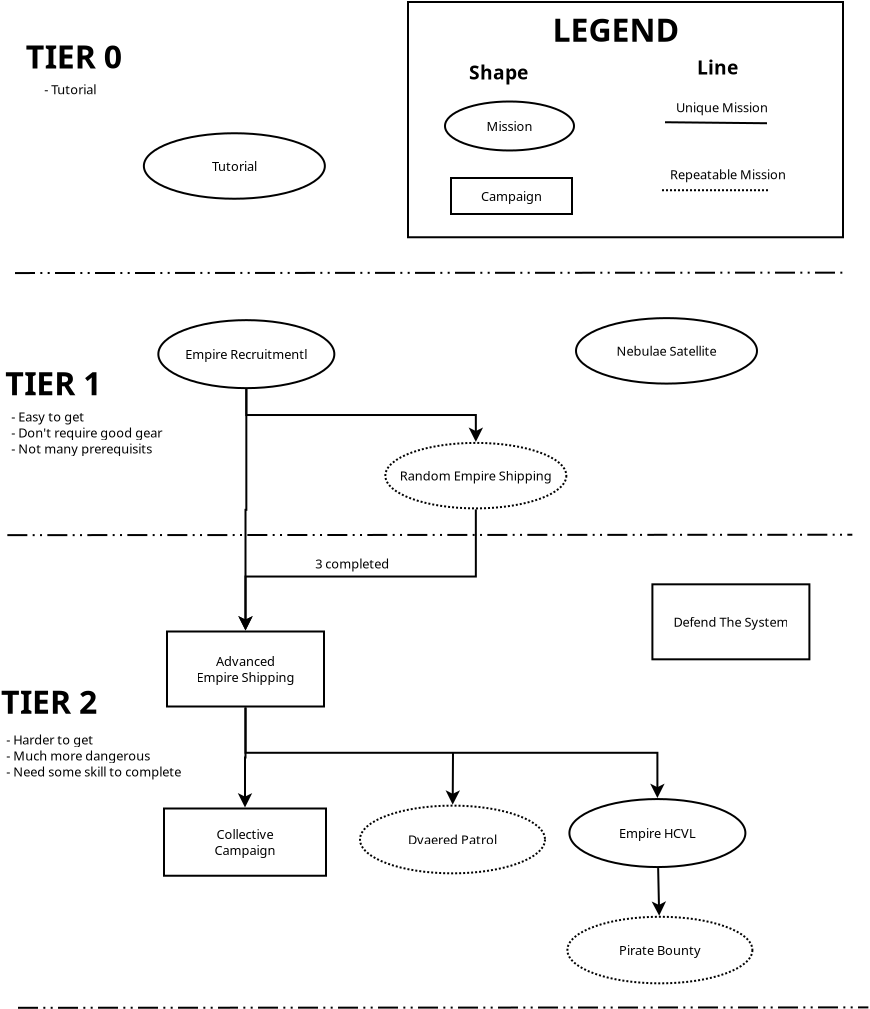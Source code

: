 <?xml version="1.0" encoding="UTF-8"?>
<dia:diagram xmlns:dia="http://www.lysator.liu.se/~alla/dia/">
  <dia:layer name="Background" visible="true">
    <dia:object type="Standard - Box" version="0" id="O0">
      <dia:attribute name="obj_pos">
        <dia:point val="2.537,24.419"/>
      </dia:attribute>
      <dia:attribute name="obj_bb">
        <dia:rectangle val="2.487,24.369;10.437,28.219"/>
      </dia:attribute>
      <dia:attribute name="elem_corner">
        <dia:point val="2.537,24.419"/>
      </dia:attribute>
      <dia:attribute name="elem_width">
        <dia:real val="7.85"/>
      </dia:attribute>
      <dia:attribute name="elem_height">
        <dia:real val="3.75"/>
      </dia:attribute>
      <dia:attribute name="show_background">
        <dia:boolean val="true"/>
      </dia:attribute>
    </dia:object>
    <dia:object type="Standard - Ellipse" version="0" id="O1">
      <dia:attribute name="obj_pos">
        <dia:point val="2.104,8.851"/>
      </dia:attribute>
      <dia:attribute name="obj_bb">
        <dia:rectangle val="2.054,8.801;10.954,12.301"/>
      </dia:attribute>
      <dia:attribute name="elem_corner">
        <dia:point val="2.104,8.851"/>
      </dia:attribute>
      <dia:attribute name="elem_width">
        <dia:real val="8.8"/>
      </dia:attribute>
      <dia:attribute name="elem_height">
        <dia:real val="3.4"/>
      </dia:attribute>
    </dia:object>
    <dia:object type="Standard - Line" version="0" id="O2">
      <dia:attribute name="obj_pos">
        <dia:point val="-5.446,19.601"/>
      </dia:attribute>
      <dia:attribute name="obj_bb">
        <dia:rectangle val="-5.496,19.531;36.855,19.651"/>
      </dia:attribute>
      <dia:attribute name="conn_endpoints">
        <dia:point val="-5.446,19.601"/>
        <dia:point val="36.804,19.581"/>
      </dia:attribute>
      <dia:attribute name="numcp">
        <dia:int val="1"/>
      </dia:attribute>
      <dia:attribute name="line_style">
        <dia:enum val="3"/>
      </dia:attribute>
    </dia:object>
    <dia:object type="Standard - Text" version="1" id="O3">
      <dia:attribute name="obj_pos">
        <dia:point val="6.462,26.294"/>
      </dia:attribute>
      <dia:attribute name="obj_bb">
        <dia:rectangle val="4.071,25.424;8.854,27.164"/>
      </dia:attribute>
      <dia:attribute name="text">
        <dia:composite type="text">
          <dia:attribute name="string">
            <dia:string>#Advanced
Empire Shipping#</dia:string>
          </dia:attribute>
          <dia:attribute name="font">
            <dia:font family="sans" style="0" name="Helvetica"/>
          </dia:attribute>
          <dia:attribute name="height">
            <dia:real val="0.8"/>
          </dia:attribute>
          <dia:attribute name="pos">
            <dia:point val="6.462,25.966"/>
          </dia:attribute>
          <dia:attribute name="color">
            <dia:color val="#000000"/>
          </dia:attribute>
          <dia:attribute name="alignment">
            <dia:enum val="1"/>
          </dia:attribute>
        </dia:composite>
      </dia:attribute>
      <dia:attribute name="valign">
        <dia:enum val="2"/>
      </dia:attribute>
      <dia:connections>
        <dia:connection handle="0" to="O0" connection="8"/>
      </dia:connections>
    </dia:object>
    <dia:object type="Standard - Ellipse" version="0" id="O4">
      <dia:attribute name="obj_pos">
        <dia:point val="13.454,14.989"/>
      </dia:attribute>
      <dia:attribute name="obj_bb">
        <dia:rectangle val="13.405,14.939;22.555,18.314"/>
      </dia:attribute>
      <dia:attribute name="elem_corner">
        <dia:point val="13.454,14.989"/>
      </dia:attribute>
      <dia:attribute name="elem_width">
        <dia:real val="9.05"/>
      </dia:attribute>
      <dia:attribute name="elem_height">
        <dia:real val="3.275"/>
      </dia:attribute>
      <dia:attribute name="line_style">
        <dia:enum val="4"/>
      </dia:attribute>
    </dia:object>
    <dia:object type="Standard - Text" version="1" id="O5">
      <dia:attribute name="obj_pos">
        <dia:point val="17.98,16.626"/>
      </dia:attribute>
      <dia:attribute name="obj_bb">
        <dia:rectangle val="14.288,16.156;21.671,17.096"/>
      </dia:attribute>
      <dia:attribute name="text">
        <dia:composite type="text">
          <dia:attribute name="string">
            <dia:string>#Random Empire Shipping#</dia:string>
          </dia:attribute>
          <dia:attribute name="font">
            <dia:font family="sans" style="0" name="Helvetica"/>
          </dia:attribute>
          <dia:attribute name="height">
            <dia:real val="0.8"/>
          </dia:attribute>
          <dia:attribute name="pos">
            <dia:point val="17.98,16.699"/>
          </dia:attribute>
          <dia:attribute name="color">
            <dia:color val="#000000"/>
          </dia:attribute>
          <dia:attribute name="alignment">
            <dia:enum val="1"/>
          </dia:attribute>
        </dia:composite>
      </dia:attribute>
      <dia:attribute name="valign">
        <dia:enum val="2"/>
      </dia:attribute>
      <dia:connections>
        <dia:connection handle="0" to="O4" connection="8"/>
      </dia:connections>
    </dia:object>
    <dia:object type="Standard - ZigZagLine" version="1" id="O6">
      <dia:attribute name="obj_pos">
        <dia:point val="6.504,12.251"/>
      </dia:attribute>
      <dia:attribute name="obj_bb">
        <dia:rectangle val="6.454,12.201;18.48,14.988"/>
      </dia:attribute>
      <dia:attribute name="orth_points">
        <dia:point val="6.504,12.251"/>
        <dia:point val="6.504,13.595"/>
        <dia:point val="17.98,13.595"/>
        <dia:point val="17.98,14.938"/>
      </dia:attribute>
      <dia:attribute name="orth_orient">
        <dia:enum val="1"/>
        <dia:enum val="0"/>
        <dia:enum val="1"/>
      </dia:attribute>
      <dia:attribute name="autorouting">
        <dia:boolean val="true"/>
      </dia:attribute>
      <dia:attribute name="end_arrow">
        <dia:enum val="22"/>
      </dia:attribute>
      <dia:attribute name="end_arrow_length">
        <dia:real val="0.5"/>
      </dia:attribute>
      <dia:attribute name="end_arrow_width">
        <dia:real val="0.5"/>
      </dia:attribute>
      <dia:connections>
        <dia:connection handle="0" to="O1" connection="6"/>
        <dia:connection handle="1" to="O4" connection="8"/>
      </dia:connections>
    </dia:object>
    <dia:object type="Standard - ZigZagLine" version="1" id="O7">
      <dia:attribute name="obj_pos">
        <dia:point val="17.98,18.313"/>
      </dia:attribute>
      <dia:attribute name="obj_bb">
        <dia:rectangle val="5.962,18.263;18.029,24.419"/>
      </dia:attribute>
      <dia:attribute name="orth_points">
        <dia:point val="17.98,18.313"/>
        <dia:point val="17.98,21.669"/>
        <dia:point val="6.462,21.669"/>
        <dia:point val="6.462,24.369"/>
      </dia:attribute>
      <dia:attribute name="orth_orient">
        <dia:enum val="1"/>
        <dia:enum val="0"/>
        <dia:enum val="1"/>
      </dia:attribute>
      <dia:attribute name="autorouting">
        <dia:boolean val="false"/>
      </dia:attribute>
      <dia:attribute name="end_arrow">
        <dia:enum val="22"/>
      </dia:attribute>
      <dia:attribute name="end_arrow_length">
        <dia:real val="0.5"/>
      </dia:attribute>
      <dia:attribute name="end_arrow_width">
        <dia:real val="0.5"/>
      </dia:attribute>
      <dia:connections>
        <dia:connection handle="0" to="O4" connection="8"/>
        <dia:connection handle="1" to="O0" connection="8"/>
      </dia:connections>
    </dia:object>
    <dia:object type="Standard - Text" version="1" id="O8">
      <dia:attribute name="obj_pos">
        <dia:point val="9.954,21.264"/>
      </dia:attribute>
      <dia:attribute name="obj_bb">
        <dia:rectangle val="9.954,20.721;13.6,21.661"/>
      </dia:attribute>
      <dia:attribute name="text">
        <dia:composite type="text">
          <dia:attribute name="string">
            <dia:string>#3 completed#</dia:string>
          </dia:attribute>
          <dia:attribute name="font">
            <dia:font family="sans" style="0" name="Helvetica"/>
          </dia:attribute>
          <dia:attribute name="height">
            <dia:real val="0.8"/>
          </dia:attribute>
          <dia:attribute name="pos">
            <dia:point val="9.954,21.264"/>
          </dia:attribute>
          <dia:attribute name="color">
            <dia:color val="#000000"/>
          </dia:attribute>
          <dia:attribute name="alignment">
            <dia:enum val="0"/>
          </dia:attribute>
        </dia:composite>
      </dia:attribute>
      <dia:attribute name="valign">
        <dia:enum val="3"/>
      </dia:attribute>
    </dia:object>
    <dia:object type="Standard - Text" version="1" id="O9">
      <dia:attribute name="obj_pos">
        <dia:point val="-5.546,12.601"/>
      </dia:attribute>
      <dia:attribute name="obj_bb">
        <dia:rectangle val="-5.546,11.246;-0.368,13.591"/>
      </dia:attribute>
      <dia:attribute name="text">
        <dia:composite type="text">
          <dia:attribute name="string">
            <dia:string>#TIER 1#</dia:string>
          </dia:attribute>
          <dia:attribute name="font">
            <dia:font family="sans" style="80" name="Helvetica-Bold"/>
          </dia:attribute>
          <dia:attribute name="height">
            <dia:real val="2"/>
          </dia:attribute>
          <dia:attribute name="pos">
            <dia:point val="-5.546,12.601"/>
          </dia:attribute>
          <dia:attribute name="color">
            <dia:color val="#000000"/>
          </dia:attribute>
          <dia:attribute name="alignment">
            <dia:enum val="0"/>
          </dia:attribute>
        </dia:composite>
      </dia:attribute>
      <dia:attribute name="valign">
        <dia:enum val="3"/>
      </dia:attribute>
    </dia:object>
    <dia:object type="Standard - Text" version="1" id="O10">
      <dia:attribute name="obj_pos">
        <dia:point val="6.504,10.551"/>
      </dia:attribute>
      <dia:attribute name="obj_bb">
        <dia:rectangle val="3.514,10.081;9.494,11.021"/>
      </dia:attribute>
      <dia:attribute name="text">
        <dia:composite type="text">
          <dia:attribute name="string">
            <dia:string>#Empire Recruitmentl#</dia:string>
          </dia:attribute>
          <dia:attribute name="font">
            <dia:font family="sans" style="0" name="Helvetica"/>
          </dia:attribute>
          <dia:attribute name="height">
            <dia:real val="0.8"/>
          </dia:attribute>
          <dia:attribute name="pos">
            <dia:point val="6.504,10.624"/>
          </dia:attribute>
          <dia:attribute name="color">
            <dia:color val="#000000"/>
          </dia:attribute>
          <dia:attribute name="alignment">
            <dia:enum val="1"/>
          </dia:attribute>
        </dia:composite>
      </dia:attribute>
      <dia:attribute name="valign">
        <dia:enum val="2"/>
      </dia:attribute>
      <dia:connections>
        <dia:connection handle="0" to="O1" connection="8"/>
      </dia:connections>
    </dia:object>
    <dia:object type="Standard - Box" version="0" id="O11">
      <dia:attribute name="obj_pos">
        <dia:point val="2.387,33.269"/>
      </dia:attribute>
      <dia:attribute name="obj_bb">
        <dia:rectangle val="2.337,33.219;10.537,36.681"/>
      </dia:attribute>
      <dia:attribute name="elem_corner">
        <dia:point val="2.387,33.269"/>
      </dia:attribute>
      <dia:attribute name="elem_width">
        <dia:real val="8.1"/>
      </dia:attribute>
      <dia:attribute name="elem_height">
        <dia:real val="3.362"/>
      </dia:attribute>
      <dia:attribute name="show_background">
        <dia:boolean val="true"/>
      </dia:attribute>
    </dia:object>
    <dia:object type="Standard - Ellipse" version="0" id="O12">
      <dia:attribute name="obj_pos">
        <dia:point val="12.187,33.125"/>
      </dia:attribute>
      <dia:attribute name="obj_bb">
        <dia:rectangle val="12.137,33.075;21.487,36.562"/>
      </dia:attribute>
      <dia:attribute name="elem_corner">
        <dia:point val="12.187,33.125"/>
      </dia:attribute>
      <dia:attribute name="elem_width">
        <dia:real val="9.25"/>
      </dia:attribute>
      <dia:attribute name="elem_height">
        <dia:real val="3.387"/>
      </dia:attribute>
      <dia:attribute name="line_style">
        <dia:enum val="4"/>
      </dia:attribute>
    </dia:object>
    <dia:object type="Standard - Text" version="1" id="O13">
      <dia:attribute name="obj_pos">
        <dia:point val="16.812,34.819"/>
      </dia:attribute>
      <dia:attribute name="obj_bb">
        <dia:rectangle val="14.659,34.349;18.966,35.289"/>
      </dia:attribute>
      <dia:attribute name="text">
        <dia:composite type="text">
          <dia:attribute name="string">
            <dia:string>#Dvaered Patrol#</dia:string>
          </dia:attribute>
          <dia:attribute name="font">
            <dia:font family="sans" style="0" name="Helvetica"/>
          </dia:attribute>
          <dia:attribute name="height">
            <dia:real val="0.8"/>
          </dia:attribute>
          <dia:attribute name="pos">
            <dia:point val="16.812,34.891"/>
          </dia:attribute>
          <dia:attribute name="color">
            <dia:color val="#000000"/>
          </dia:attribute>
          <dia:attribute name="alignment">
            <dia:enum val="1"/>
          </dia:attribute>
        </dia:composite>
      </dia:attribute>
      <dia:attribute name="valign">
        <dia:enum val="2"/>
      </dia:attribute>
      <dia:connections>
        <dia:connection handle="0" to="O12" connection="8"/>
      </dia:connections>
    </dia:object>
    <dia:object type="Standard - ZigZagLine" version="1" id="O14">
      <dia:attribute name="obj_pos">
        <dia:point val="6.462,28.219"/>
      </dia:attribute>
      <dia:attribute name="obj_bb">
        <dia:rectangle val="6.412,28.169;27.557,32.797"/>
      </dia:attribute>
      <dia:attribute name="orth_points">
        <dia:point val="6.462,28.219"/>
        <dia:point val="6.462,30.483"/>
        <dia:point val="27.057,30.483"/>
        <dia:point val="27.057,32.747"/>
      </dia:attribute>
      <dia:attribute name="orth_orient">
        <dia:enum val="1"/>
        <dia:enum val="0"/>
        <dia:enum val="1"/>
      </dia:attribute>
      <dia:attribute name="autorouting">
        <dia:boolean val="true"/>
      </dia:attribute>
      <dia:attribute name="end_arrow">
        <dia:enum val="22"/>
      </dia:attribute>
      <dia:attribute name="end_arrow_length">
        <dia:real val="0.5"/>
      </dia:attribute>
      <dia:attribute name="end_arrow_width">
        <dia:real val="0.5"/>
      </dia:attribute>
      <dia:connections>
        <dia:connection handle="0" to="O0" connection="8"/>
        <dia:connection handle="1" to="O43" connection="8"/>
      </dia:connections>
    </dia:object>
    <dia:object type="Standard - ZigZagLine" version="1" id="O15">
      <dia:attribute name="obj_pos">
        <dia:point val="6.462,28.219"/>
      </dia:attribute>
      <dia:attribute name="obj_bb">
        <dia:rectangle val="5.937,28.169;6.937,33.269"/>
      </dia:attribute>
      <dia:attribute name="orth_points">
        <dia:point val="6.462,28.219"/>
        <dia:point val="6.462,30.719"/>
        <dia:point val="6.437,30.719"/>
        <dia:point val="6.437,33.218"/>
      </dia:attribute>
      <dia:attribute name="orth_orient">
        <dia:enum val="1"/>
        <dia:enum val="0"/>
        <dia:enum val="1"/>
      </dia:attribute>
      <dia:attribute name="autorouting">
        <dia:boolean val="true"/>
      </dia:attribute>
      <dia:attribute name="end_arrow">
        <dia:enum val="22"/>
      </dia:attribute>
      <dia:attribute name="end_arrow_length">
        <dia:real val="0.5"/>
      </dia:attribute>
      <dia:attribute name="end_arrow_width">
        <dia:real val="0.5"/>
      </dia:attribute>
      <dia:connections>
        <dia:connection handle="0" to="O0" connection="8"/>
        <dia:connection handle="1" to="O11" connection="8"/>
      </dia:connections>
    </dia:object>
    <dia:object type="Standard - ZigZagLine" version="1" id="O16">
      <dia:attribute name="obj_pos">
        <dia:point val="6.504,12.302"/>
      </dia:attribute>
      <dia:attribute name="obj_bb">
        <dia:rectangle val="5.962,12.252;6.962,24.418"/>
      </dia:attribute>
      <dia:attribute name="orth_points">
        <dia:point val="6.504,12.302"/>
        <dia:point val="6.504,18.335"/>
        <dia:point val="6.462,18.335"/>
        <dia:point val="6.462,24.368"/>
      </dia:attribute>
      <dia:attribute name="orth_orient">
        <dia:enum val="1"/>
        <dia:enum val="0"/>
        <dia:enum val="1"/>
      </dia:attribute>
      <dia:attribute name="autorouting">
        <dia:boolean val="true"/>
      </dia:attribute>
      <dia:attribute name="end_arrow">
        <dia:enum val="22"/>
      </dia:attribute>
      <dia:attribute name="end_arrow_length">
        <dia:real val="0.5"/>
      </dia:attribute>
      <dia:attribute name="end_arrow_width">
        <dia:real val="0.5"/>
      </dia:attribute>
      <dia:connections>
        <dia:connection handle="0" to="O1" connection="8"/>
        <dia:connection handle="1" to="O0" connection="8"/>
      </dia:connections>
    </dia:object>
    <dia:object type="Standard - Text" version="1" id="O17">
      <dia:attribute name="obj_pos">
        <dia:point val="-5.763,28.531"/>
      </dia:attribute>
      <dia:attribute name="obj_bb">
        <dia:rectangle val="-5.763,27.176;-0.585,29.521"/>
      </dia:attribute>
      <dia:attribute name="text">
        <dia:composite type="text">
          <dia:attribute name="string">
            <dia:string>#TIER 2#</dia:string>
          </dia:attribute>
          <dia:attribute name="font">
            <dia:font family="sans" style="80" name="Helvetica-Bold"/>
          </dia:attribute>
          <dia:attribute name="height">
            <dia:real val="2"/>
          </dia:attribute>
          <dia:attribute name="pos">
            <dia:point val="-5.763,28.531"/>
          </dia:attribute>
          <dia:attribute name="color">
            <dia:color val="#000000"/>
          </dia:attribute>
          <dia:attribute name="alignment">
            <dia:enum val="0"/>
          </dia:attribute>
        </dia:composite>
      </dia:attribute>
      <dia:attribute name="valign">
        <dia:enum val="3"/>
      </dia:attribute>
    </dia:object>
    <dia:object type="Standard - Text" version="1" id="O18">
      <dia:attribute name="obj_pos">
        <dia:point val="6.437,34.95"/>
      </dia:attribute>
      <dia:attribute name="obj_bb">
        <dia:rectangle val="4.956,34.08;7.919,35.82"/>
      </dia:attribute>
      <dia:attribute name="text">
        <dia:composite type="text">
          <dia:attribute name="string">
            <dia:string>#Collective
Campaign#</dia:string>
          </dia:attribute>
          <dia:attribute name="font">
            <dia:font family="sans" style="0" name="Helvetica"/>
          </dia:attribute>
          <dia:attribute name="height">
            <dia:real val="0.8"/>
          </dia:attribute>
          <dia:attribute name="pos">
            <dia:point val="6.437,34.623"/>
          </dia:attribute>
          <dia:attribute name="color">
            <dia:color val="#000000"/>
          </dia:attribute>
          <dia:attribute name="alignment">
            <dia:enum val="1"/>
          </dia:attribute>
        </dia:composite>
      </dia:attribute>
      <dia:attribute name="valign">
        <dia:enum val="2"/>
      </dia:attribute>
      <dia:connections>
        <dia:connection handle="0" to="O11" connection="8"/>
      </dia:connections>
    </dia:object>
    <dia:object type="Standard - Line" version="0" id="O19">
      <dia:attribute name="obj_pos">
        <dia:point val="-4.913,43.234"/>
      </dia:attribute>
      <dia:attribute name="obj_bb">
        <dia:rectangle val="-4.963,43.164;37.654,43.284"/>
      </dia:attribute>
      <dia:attribute name="conn_endpoints">
        <dia:point val="-4.913,43.234"/>
        <dia:point val="37.605,43.214"/>
      </dia:attribute>
      <dia:attribute name="numcp">
        <dia:int val="1"/>
      </dia:attribute>
      <dia:attribute name="line_style">
        <dia:enum val="3"/>
      </dia:attribute>
    </dia:object>
    <dia:object type="Standard - Line" version="0" id="O20">
      <dia:attribute name="obj_pos">
        <dia:point val="-5.063,6.496"/>
      </dia:attribute>
      <dia:attribute name="obj_bb">
        <dia:rectangle val="-5.113,6.426;36.505,6.546"/>
      </dia:attribute>
      <dia:attribute name="conn_endpoints">
        <dia:point val="-5.063,6.496"/>
        <dia:point val="36.455,6.476"/>
      </dia:attribute>
      <dia:attribute name="numcp">
        <dia:int val="1"/>
      </dia:attribute>
      <dia:attribute name="line_style">
        <dia:enum val="3"/>
      </dia:attribute>
    </dia:object>
    <dia:object type="Standard - Ellipse" version="0" id="O21">
      <dia:attribute name="obj_pos">
        <dia:point val="22.987,8.749"/>
      </dia:attribute>
      <dia:attribute name="obj_bb">
        <dia:rectangle val="22.937,8.699;32.087,12.074"/>
      </dia:attribute>
      <dia:attribute name="elem_corner">
        <dia:point val="22.987,8.749"/>
      </dia:attribute>
      <dia:attribute name="elem_width">
        <dia:real val="9.05"/>
      </dia:attribute>
      <dia:attribute name="elem_height">
        <dia:real val="3.275"/>
      </dia:attribute>
    </dia:object>
    <dia:object type="Standard - Text" version="1" id="O22">
      <dia:attribute name="obj_pos">
        <dia:point val="27.512,10.386"/>
      </dia:attribute>
      <dia:attribute name="obj_bb">
        <dia:rectangle val="25.022,9.916;30.002,10.856"/>
      </dia:attribute>
      <dia:attribute name="text">
        <dia:composite type="text">
          <dia:attribute name="string">
            <dia:string>#Nebulae Satellite#</dia:string>
          </dia:attribute>
          <dia:attribute name="font">
            <dia:font family="sans" style="0" name="Helvetica"/>
          </dia:attribute>
          <dia:attribute name="height">
            <dia:real val="0.8"/>
          </dia:attribute>
          <dia:attribute name="pos">
            <dia:point val="27.512,10.459"/>
          </dia:attribute>
          <dia:attribute name="color">
            <dia:color val="#000000"/>
          </dia:attribute>
          <dia:attribute name="alignment">
            <dia:enum val="1"/>
          </dia:attribute>
        </dia:composite>
      </dia:attribute>
      <dia:attribute name="valign">
        <dia:enum val="2"/>
      </dia:attribute>
      <dia:connections>
        <dia:connection handle="0" to="O21" connection="8"/>
      </dia:connections>
    </dia:object>
    <dia:object type="Standard - Text" version="1" id="O23">
      <dia:attribute name="obj_pos">
        <dia:point val="-5.246,13.916"/>
      </dia:attribute>
      <dia:attribute name="obj_bb">
        <dia:rectangle val="-5.246,13.374;2.119,15.914"/>
      </dia:attribute>
      <dia:attribute name="text">
        <dia:composite type="text">
          <dia:attribute name="string">
            <dia:string>#- Easy to get
- Don't require good gear
- Not many prerequisits#</dia:string>
          </dia:attribute>
          <dia:attribute name="font">
            <dia:font family="sans" style="0" name="Helvetica"/>
          </dia:attribute>
          <dia:attribute name="height">
            <dia:real val="0.8"/>
          </dia:attribute>
          <dia:attribute name="pos">
            <dia:point val="-5.246,13.916"/>
          </dia:attribute>
          <dia:attribute name="color">
            <dia:color val="#000000"/>
          </dia:attribute>
          <dia:attribute name="alignment">
            <dia:enum val="0"/>
          </dia:attribute>
        </dia:composite>
      </dia:attribute>
      <dia:attribute name="valign">
        <dia:enum val="3"/>
      </dia:attribute>
    </dia:object>
    <dia:object type="Standard - Text" version="1" id="O24">
      <dia:attribute name="obj_pos">
        <dia:point val="-5.496,30.066"/>
      </dia:attribute>
      <dia:attribute name="obj_bb">
        <dia:rectangle val="-5.496,29.524;3.177,32.064"/>
      </dia:attribute>
      <dia:attribute name="text">
        <dia:composite type="text">
          <dia:attribute name="string">
            <dia:string>#- Harder to get
- Much more dangerous
- Need some skill to complete#</dia:string>
          </dia:attribute>
          <dia:attribute name="font">
            <dia:font family="sans" style="0" name="Helvetica"/>
          </dia:attribute>
          <dia:attribute name="height">
            <dia:real val="0.8"/>
          </dia:attribute>
          <dia:attribute name="pos">
            <dia:point val="-5.496,30.066"/>
          </dia:attribute>
          <dia:attribute name="color">
            <dia:color val="#000000"/>
          </dia:attribute>
          <dia:attribute name="alignment">
            <dia:enum val="0"/>
          </dia:attribute>
        </dia:composite>
      </dia:attribute>
      <dia:attribute name="valign">
        <dia:enum val="3"/>
      </dia:attribute>
    </dia:object>
    <dia:group>
      <dia:object type="Standard - Box" version="0" id="O25">
        <dia:attribute name="obj_pos">
          <dia:point val="14.587,-7.056"/>
        </dia:attribute>
        <dia:attribute name="obj_bb">
          <dia:rectangle val="14.537,-7.106;36.387,4.756"/>
        </dia:attribute>
        <dia:attribute name="elem_corner">
          <dia:point val="14.587,-7.056"/>
        </dia:attribute>
        <dia:attribute name="elem_width">
          <dia:real val="21.75"/>
        </dia:attribute>
        <dia:attribute name="elem_height">
          <dia:real val="11.763"/>
        </dia:attribute>
        <dia:attribute name="show_background">
          <dia:boolean val="true"/>
        </dia:attribute>
      </dia:object>
      <dia:object type="Standard - Text" version="1" id="O26">
        <dia:attribute name="obj_pos">
          <dia:point val="21.812,-5.069"/>
        </dia:attribute>
        <dia:attribute name="obj_bb">
          <dia:rectangle val="21.812,-6.424;28.357,-4.079"/>
        </dia:attribute>
        <dia:attribute name="text">
          <dia:composite type="text">
            <dia:attribute name="string">
              <dia:string>#LEGEND#</dia:string>
            </dia:attribute>
            <dia:attribute name="font">
              <dia:font family="sans" style="80" name="Helvetica-Bold"/>
            </dia:attribute>
            <dia:attribute name="height">
              <dia:real val="2"/>
            </dia:attribute>
            <dia:attribute name="pos">
              <dia:point val="21.812,-5.069"/>
            </dia:attribute>
            <dia:attribute name="color">
              <dia:color val="#000000"/>
            </dia:attribute>
            <dia:attribute name="alignment">
              <dia:enum val="0"/>
            </dia:attribute>
          </dia:composite>
        </dia:attribute>
        <dia:attribute name="valign">
          <dia:enum val="3"/>
        </dia:attribute>
      </dia:object>
      <dia:object type="Standard - Box" version="0" id="O27">
        <dia:attribute name="obj_pos">
          <dia:point val="16.737,1.744"/>
        </dia:attribute>
        <dia:attribute name="obj_bb">
          <dia:rectangle val="16.687,1.694;22.837,3.594"/>
        </dia:attribute>
        <dia:attribute name="elem_corner">
          <dia:point val="16.737,1.744"/>
        </dia:attribute>
        <dia:attribute name="elem_width">
          <dia:real val="6.05"/>
        </dia:attribute>
        <dia:attribute name="elem_height">
          <dia:real val="1.8"/>
        </dia:attribute>
        <dia:attribute name="show_background">
          <dia:boolean val="true"/>
        </dia:attribute>
      </dia:object>
      <dia:object type="Standard - Text" version="1" id="O28">
        <dia:attribute name="obj_pos">
          <dia:point val="17.637,-3.181"/>
        </dia:attribute>
        <dia:attribute name="obj_bb">
          <dia:rectangle val="17.637,-3.994;20.7,-2.586"/>
        </dia:attribute>
        <dia:attribute name="text">
          <dia:composite type="text">
            <dia:attribute name="string">
              <dia:string>#Shape#</dia:string>
            </dia:attribute>
            <dia:attribute name="font">
              <dia:font family="sans" style="80" name="Helvetica-Bold"/>
            </dia:attribute>
            <dia:attribute name="height">
              <dia:real val="1.2"/>
            </dia:attribute>
            <dia:attribute name="pos">
              <dia:point val="17.637,-3.181"/>
            </dia:attribute>
            <dia:attribute name="color">
              <dia:color val="#000000"/>
            </dia:attribute>
            <dia:attribute name="alignment">
              <dia:enum val="0"/>
            </dia:attribute>
          </dia:composite>
        </dia:attribute>
        <dia:attribute name="valign">
          <dia:enum val="3"/>
        </dia:attribute>
      </dia:object>
      <dia:object type="Standard - Ellipse" version="0" id="O29">
        <dia:attribute name="obj_pos">
          <dia:point val="16.437,-2.081"/>
        </dia:attribute>
        <dia:attribute name="obj_bb">
          <dia:rectangle val="16.387,-2.131;22.937,0.419"/>
        </dia:attribute>
        <dia:attribute name="elem_corner">
          <dia:point val="16.437,-2.081"/>
        </dia:attribute>
        <dia:attribute name="elem_width">
          <dia:real val="6.45"/>
        </dia:attribute>
        <dia:attribute name="elem_height">
          <dia:real val="2.45"/>
        </dia:attribute>
      </dia:object>
      <dia:object type="Standard - Text" version="1" id="O30">
        <dia:attribute name="obj_pos">
          <dia:point val="19.662,-0.856"/>
        </dia:attribute>
        <dia:attribute name="obj_bb">
          <dia:rectangle val="18.582,-1.326;20.742,-0.386"/>
        </dia:attribute>
        <dia:attribute name="text">
          <dia:composite type="text">
            <dia:attribute name="string">
              <dia:string>#Mission#</dia:string>
            </dia:attribute>
            <dia:attribute name="font">
              <dia:font family="sans" style="0" name="Helvetica"/>
            </dia:attribute>
            <dia:attribute name="height">
              <dia:real val="0.8"/>
            </dia:attribute>
            <dia:attribute name="pos">
              <dia:point val="19.662,-0.784"/>
            </dia:attribute>
            <dia:attribute name="color">
              <dia:color val="#000000"/>
            </dia:attribute>
            <dia:attribute name="alignment">
              <dia:enum val="1"/>
            </dia:attribute>
          </dia:composite>
        </dia:attribute>
        <dia:attribute name="valign">
          <dia:enum val="2"/>
        </dia:attribute>
        <dia:connections>
          <dia:connection handle="0" to="O29" connection="8"/>
        </dia:connections>
      </dia:object>
      <dia:object type="Standard - Text" version="1" id="O31">
        <dia:attribute name="obj_pos">
          <dia:point val="19.762,2.644"/>
        </dia:attribute>
        <dia:attribute name="obj_bb">
          <dia:rectangle val="18.281,2.174;21.244,3.114"/>
        </dia:attribute>
        <dia:attribute name="text">
          <dia:composite type="text">
            <dia:attribute name="string">
              <dia:string>#Campaign#</dia:string>
            </dia:attribute>
            <dia:attribute name="font">
              <dia:font family="sans" style="0" name="Helvetica"/>
            </dia:attribute>
            <dia:attribute name="height">
              <dia:real val="0.8"/>
            </dia:attribute>
            <dia:attribute name="pos">
              <dia:point val="19.762,2.716"/>
            </dia:attribute>
            <dia:attribute name="color">
              <dia:color val="#000000"/>
            </dia:attribute>
            <dia:attribute name="alignment">
              <dia:enum val="1"/>
            </dia:attribute>
          </dia:composite>
        </dia:attribute>
        <dia:attribute name="valign">
          <dia:enum val="2"/>
        </dia:attribute>
        <dia:connections>
          <dia:connection handle="0" to="O27" connection="8"/>
        </dia:connections>
      </dia:object>
      <dia:object type="Standard - Text" version="1" id="O32">
        <dia:attribute name="obj_pos">
          <dia:point val="29.037,-3.436"/>
        </dia:attribute>
        <dia:attribute name="obj_bb">
          <dia:rectangle val="29.037,-4.249;31.11,-2.841"/>
        </dia:attribute>
        <dia:attribute name="text">
          <dia:composite type="text">
            <dia:attribute name="string">
              <dia:string>#Line#</dia:string>
            </dia:attribute>
            <dia:attribute name="font">
              <dia:font family="sans" style="80" name="Helvetica-Bold"/>
            </dia:attribute>
            <dia:attribute name="height">
              <dia:real val="1.2"/>
            </dia:attribute>
            <dia:attribute name="pos">
              <dia:point val="29.037,-3.436"/>
            </dia:attribute>
            <dia:attribute name="color">
              <dia:color val="#000000"/>
            </dia:attribute>
            <dia:attribute name="alignment">
              <dia:enum val="0"/>
            </dia:attribute>
          </dia:composite>
        </dia:attribute>
        <dia:attribute name="valign">
          <dia:enum val="3"/>
        </dia:attribute>
      </dia:object>
      <dia:object type="Standard - Line" version="0" id="O33">
        <dia:attribute name="obj_pos">
          <dia:point val="27.437,-1.044"/>
        </dia:attribute>
        <dia:attribute name="obj_bb">
          <dia:rectangle val="27.387,-1.094;32.588,-0.943"/>
        </dia:attribute>
        <dia:attribute name="conn_endpoints">
          <dia:point val="27.437,-1.044"/>
          <dia:point val="32.537,-0.994"/>
        </dia:attribute>
        <dia:attribute name="numcp">
          <dia:int val="1"/>
        </dia:attribute>
      </dia:object>
      <dia:object type="Standard - Line" version="0" id="O34">
        <dia:attribute name="obj_pos">
          <dia:point val="27.287,2.356"/>
        </dia:attribute>
        <dia:attribute name="obj_bb">
          <dia:rectangle val="27.237,2.306;32.737,2.406"/>
        </dia:attribute>
        <dia:attribute name="conn_endpoints">
          <dia:point val="27.287,2.356"/>
          <dia:point val="32.687,2.356"/>
        </dia:attribute>
        <dia:attribute name="numcp">
          <dia:int val="1"/>
        </dia:attribute>
        <dia:attribute name="line_style">
          <dia:enum val="4"/>
        </dia:attribute>
      </dia:object>
      <dia:object type="Standard - Text" version="1" id="O35">
        <dia:attribute name="obj_pos">
          <dia:point val="27.987,-1.544"/>
        </dia:attribute>
        <dia:attribute name="obj_bb">
          <dia:rectangle val="27.987,-2.086;32.39,-1.146"/>
        </dia:attribute>
        <dia:attribute name="text">
          <dia:composite type="text">
            <dia:attribute name="string">
              <dia:string>#Unique Mission#</dia:string>
            </dia:attribute>
            <dia:attribute name="font">
              <dia:font family="sans" style="0" name="Helvetica"/>
            </dia:attribute>
            <dia:attribute name="height">
              <dia:real val="0.8"/>
            </dia:attribute>
            <dia:attribute name="pos">
              <dia:point val="27.987,-1.544"/>
            </dia:attribute>
            <dia:attribute name="color">
              <dia:color val="#000000"/>
            </dia:attribute>
            <dia:attribute name="alignment">
              <dia:enum val="0"/>
            </dia:attribute>
          </dia:composite>
        </dia:attribute>
        <dia:attribute name="valign">
          <dia:enum val="3"/>
        </dia:attribute>
      </dia:object>
      <dia:object type="Standard - Text" version="1" id="O36">
        <dia:attribute name="obj_pos">
          <dia:point val="27.687,1.806"/>
        </dia:attribute>
        <dia:attribute name="obj_bb">
          <dia:rectangle val="27.687,1.264;33.33,2.204"/>
        </dia:attribute>
        <dia:attribute name="text">
          <dia:composite type="text">
            <dia:attribute name="string">
              <dia:string>#Repeatable Mission#</dia:string>
            </dia:attribute>
            <dia:attribute name="font">
              <dia:font family="sans" style="0" name="Helvetica"/>
            </dia:attribute>
            <dia:attribute name="height">
              <dia:real val="0.8"/>
            </dia:attribute>
            <dia:attribute name="pos">
              <dia:point val="27.687,1.806"/>
            </dia:attribute>
            <dia:attribute name="color">
              <dia:color val="#000000"/>
            </dia:attribute>
            <dia:attribute name="alignment">
              <dia:enum val="0"/>
            </dia:attribute>
          </dia:composite>
        </dia:attribute>
        <dia:attribute name="valign">
          <dia:enum val="3"/>
        </dia:attribute>
      </dia:object>
    </dia:group>
    <dia:object type="Standard - Ellipse" version="0" id="O37">
      <dia:attribute name="obj_pos">
        <dia:point val="1.38,-0.494"/>
      </dia:attribute>
      <dia:attribute name="obj_bb">
        <dia:rectangle val="1.33,-0.544;10.48,2.831"/>
      </dia:attribute>
      <dia:attribute name="elem_corner">
        <dia:point val="1.38,-0.494"/>
      </dia:attribute>
      <dia:attribute name="elem_width">
        <dia:real val="9.05"/>
      </dia:attribute>
      <dia:attribute name="elem_height">
        <dia:real val="3.275"/>
      </dia:attribute>
    </dia:object>
    <dia:object type="Standard - Text" version="1" id="O38">
      <dia:attribute name="obj_pos">
        <dia:point val="5.905,1.144"/>
      </dia:attribute>
      <dia:attribute name="obj_bb">
        <dia:rectangle val="4.832,0.674;6.977,1.614"/>
      </dia:attribute>
      <dia:attribute name="text">
        <dia:composite type="text">
          <dia:attribute name="string">
            <dia:string>#Tutorial#</dia:string>
          </dia:attribute>
          <dia:attribute name="font">
            <dia:font family="sans" style="0" name="Helvetica"/>
          </dia:attribute>
          <dia:attribute name="height">
            <dia:real val="0.8"/>
          </dia:attribute>
          <dia:attribute name="pos">
            <dia:point val="5.905,1.216"/>
          </dia:attribute>
          <dia:attribute name="color">
            <dia:color val="#000000"/>
          </dia:attribute>
          <dia:attribute name="alignment">
            <dia:enum val="1"/>
          </dia:attribute>
        </dia:composite>
      </dia:attribute>
      <dia:attribute name="valign">
        <dia:enum val="2"/>
      </dia:attribute>
      <dia:connections>
        <dia:connection handle="0" to="O37" connection="8"/>
      </dia:connections>
    </dia:object>
    <dia:object type="Standard - Text" version="1" id="O39">
      <dia:attribute name="obj_pos">
        <dia:point val="-4.52,-3.726"/>
      </dia:attribute>
      <dia:attribute name="obj_bb">
        <dia:rectangle val="-4.52,-5.081;0.657,-2.736"/>
      </dia:attribute>
      <dia:attribute name="text">
        <dia:composite type="text">
          <dia:attribute name="string">
            <dia:string>#TIER 0#</dia:string>
          </dia:attribute>
          <dia:attribute name="font">
            <dia:font family="sans" style="80" name="Helvetica-Bold"/>
          </dia:attribute>
          <dia:attribute name="height">
            <dia:real val="2"/>
          </dia:attribute>
          <dia:attribute name="pos">
            <dia:point val="-4.52,-3.726"/>
          </dia:attribute>
          <dia:attribute name="color">
            <dia:color val="#000000"/>
          </dia:attribute>
          <dia:attribute name="alignment">
            <dia:enum val="0"/>
          </dia:attribute>
        </dia:composite>
      </dia:attribute>
      <dia:attribute name="valign">
        <dia:enum val="3"/>
      </dia:attribute>
    </dia:object>
    <dia:object type="Standard - Text" version="1" id="O40">
      <dia:attribute name="obj_pos">
        <dia:point val="-3.595,-2.446"/>
      </dia:attribute>
      <dia:attribute name="obj_bb">
        <dia:rectangle val="-3.595,-2.989;-1.055,-2.049"/>
      </dia:attribute>
      <dia:attribute name="text">
        <dia:composite type="text">
          <dia:attribute name="string">
            <dia:string>#- Tutorial#</dia:string>
          </dia:attribute>
          <dia:attribute name="font">
            <dia:font family="sans" style="0" name="Helvetica"/>
          </dia:attribute>
          <dia:attribute name="height">
            <dia:real val="0.8"/>
          </dia:attribute>
          <dia:attribute name="pos">
            <dia:point val="-3.595,-2.446"/>
          </dia:attribute>
          <dia:attribute name="color">
            <dia:color val="#000000"/>
          </dia:attribute>
          <dia:attribute name="alignment">
            <dia:enum val="0"/>
          </dia:attribute>
        </dia:composite>
      </dia:attribute>
      <dia:attribute name="valign">
        <dia:enum val="3"/>
      </dia:attribute>
    </dia:object>
    <dia:object type="Standard - Box" version="0" id="O41">
      <dia:attribute name="obj_pos">
        <dia:point val="26.807,22.06"/>
      </dia:attribute>
      <dia:attribute name="obj_bb">
        <dia:rectangle val="26.757,22.01;34.707,25.86"/>
      </dia:attribute>
      <dia:attribute name="elem_corner">
        <dia:point val="26.807,22.06"/>
      </dia:attribute>
      <dia:attribute name="elem_width">
        <dia:real val="7.85"/>
      </dia:attribute>
      <dia:attribute name="elem_height">
        <dia:real val="3.75"/>
      </dia:attribute>
      <dia:attribute name="show_background">
        <dia:boolean val="true"/>
      </dia:attribute>
    </dia:object>
    <dia:object type="Standard - Text" version="1" id="O42">
      <dia:attribute name="obj_pos">
        <dia:point val="30.732,23.935"/>
      </dia:attribute>
      <dia:attribute name="obj_bb">
        <dia:rectangle val="27.867,23.465;33.597,24.405"/>
      </dia:attribute>
      <dia:attribute name="text">
        <dia:composite type="text">
          <dia:attribute name="string">
            <dia:string>#Defend The System#</dia:string>
          </dia:attribute>
          <dia:attribute name="font">
            <dia:font family="sans" style="0" name="Helvetica"/>
          </dia:attribute>
          <dia:attribute name="height">
            <dia:real val="0.8"/>
          </dia:attribute>
          <dia:attribute name="pos">
            <dia:point val="30.732,24.008"/>
          </dia:attribute>
          <dia:attribute name="color">
            <dia:color val="#000000"/>
          </dia:attribute>
          <dia:attribute name="alignment">
            <dia:enum val="1"/>
          </dia:attribute>
        </dia:composite>
      </dia:attribute>
      <dia:attribute name="valign">
        <dia:enum val="2"/>
      </dia:attribute>
      <dia:connections>
        <dia:connection handle="0" to="O41" connection="8"/>
      </dia:connections>
    </dia:object>
    <dia:object type="Standard - Ellipse" version="0" id="O43">
      <dia:attribute name="obj_pos">
        <dia:point val="22.657,32.797"/>
      </dia:attribute>
      <dia:attribute name="obj_bb">
        <dia:rectangle val="22.607,32.748;31.507,36.248"/>
      </dia:attribute>
      <dia:attribute name="elem_corner">
        <dia:point val="22.657,32.797"/>
      </dia:attribute>
      <dia:attribute name="elem_width">
        <dia:real val="8.8"/>
      </dia:attribute>
      <dia:attribute name="elem_height">
        <dia:real val="3.4"/>
      </dia:attribute>
    </dia:object>
    <dia:object type="Standard - Ellipse" version="0" id="O44">
      <dia:attribute name="obj_pos">
        <dia:point val="22.557,38.682"/>
      </dia:attribute>
      <dia:attribute name="obj_bb">
        <dia:rectangle val="22.507,38.633;31.857,42.062"/>
      </dia:attribute>
      <dia:attribute name="elem_corner">
        <dia:point val="22.557,38.682"/>
      </dia:attribute>
      <dia:attribute name="elem_width">
        <dia:real val="9.25"/>
      </dia:attribute>
      <dia:attribute name="elem_height">
        <dia:real val="3.33"/>
      </dia:attribute>
      <dia:attribute name="line_style">
        <dia:enum val="4"/>
      </dia:attribute>
    </dia:object>
    <dia:object type="Standard - Line" version="0" id="O45">
      <dia:attribute name="obj_pos">
        <dia:point val="16.837,30.462"/>
      </dia:attribute>
      <dia:attribute name="obj_bb">
        <dia:rectangle val="16.322,30.412;17.323,33.132"/>
      </dia:attribute>
      <dia:attribute name="conn_endpoints">
        <dia:point val="16.837,30.462"/>
        <dia:point val="16.822,33.079"/>
      </dia:attribute>
      <dia:attribute name="numcp">
        <dia:int val="1"/>
      </dia:attribute>
      <dia:attribute name="end_arrow">
        <dia:enum val="22"/>
      </dia:attribute>
      <dia:attribute name="end_arrow_length">
        <dia:real val="0.5"/>
      </dia:attribute>
      <dia:attribute name="end_arrow_width">
        <dia:real val="0.5"/>
      </dia:attribute>
      <dia:connections>
        <dia:connection handle="1" to="O12" connection="8"/>
      </dia:connections>
    </dia:object>
    <dia:object type="Standard - Text" version="1" id="O46">
      <dia:attribute name="obj_pos">
        <dia:point val="27.057,34.498"/>
      </dia:attribute>
      <dia:attribute name="obj_bb">
        <dia:rectangle val="25.155,34.002;28.977,34.993"/>
      </dia:attribute>
      <dia:attribute name="text">
        <dia:composite type="text">
          <dia:attribute name="string">
            <dia:string>#Empire HCVL#</dia:string>
          </dia:attribute>
          <dia:attribute name="font">
            <dia:font family="sans" style="0" name="Helvetica"/>
          </dia:attribute>
          <dia:attribute name="height">
            <dia:real val="0.8"/>
          </dia:attribute>
          <dia:attribute name="pos">
            <dia:point val="27.057,34.562"/>
          </dia:attribute>
          <dia:attribute name="color">
            <dia:color val="#000000"/>
          </dia:attribute>
          <dia:attribute name="alignment">
            <dia:enum val="1"/>
          </dia:attribute>
        </dia:composite>
      </dia:attribute>
      <dia:attribute name="valign">
        <dia:enum val="2"/>
      </dia:attribute>
      <dia:connections>
        <dia:connection handle="0" to="O43" connection="8"/>
      </dia:connections>
    </dia:object>
    <dia:object type="Standard - Text" version="1" id="O47">
      <dia:attribute name="obj_pos">
        <dia:point val="27.182,40.347"/>
      </dia:attribute>
      <dia:attribute name="obj_bb">
        <dia:rectangle val="25.2,39.877;29.164,40.818"/>
      </dia:attribute>
      <dia:attribute name="text">
        <dia:composite type="text">
          <dia:attribute name="string">
            <dia:string>#Pirate Bounty#</dia:string>
          </dia:attribute>
          <dia:attribute name="font">
            <dia:font family="sans" style="0" name="Helvetica"/>
          </dia:attribute>
          <dia:attribute name="height">
            <dia:real val="0.8"/>
          </dia:attribute>
          <dia:attribute name="pos">
            <dia:point val="27.182,40.42"/>
          </dia:attribute>
          <dia:attribute name="color">
            <dia:color val="#000000"/>
          </dia:attribute>
          <dia:attribute name="alignment">
            <dia:enum val="1"/>
          </dia:attribute>
        </dia:composite>
      </dia:attribute>
      <dia:attribute name="valign">
        <dia:enum val="2"/>
      </dia:attribute>
      <dia:connections>
        <dia:connection handle="0" to="O44" connection="8"/>
      </dia:connections>
    </dia:object>
    <dia:object type="Standard - Line" version="0" id="O48">
      <dia:attribute name="obj_pos">
        <dia:point val="27.095,36.247"/>
      </dia:attribute>
      <dia:attribute name="obj_bb">
        <dia:rectangle val="26.645,36.196;27.647,38.694"/>
      </dia:attribute>
      <dia:attribute name="conn_endpoints">
        <dia:point val="27.095,36.247"/>
        <dia:point val="27.146,38.633"/>
      </dia:attribute>
      <dia:attribute name="numcp">
        <dia:int val="1"/>
      </dia:attribute>
      <dia:attribute name="end_arrow">
        <dia:enum val="22"/>
      </dia:attribute>
      <dia:attribute name="end_arrow_length">
        <dia:real val="0.5"/>
      </dia:attribute>
      <dia:attribute name="end_arrow_width">
        <dia:real val="0.5"/>
      </dia:attribute>
      <dia:connections>
        <dia:connection handle="0" to="O43" connection="8"/>
        <dia:connection handle="1" to="O44" connection="8"/>
      </dia:connections>
    </dia:object>
  </dia:layer>
</dia:diagram>
